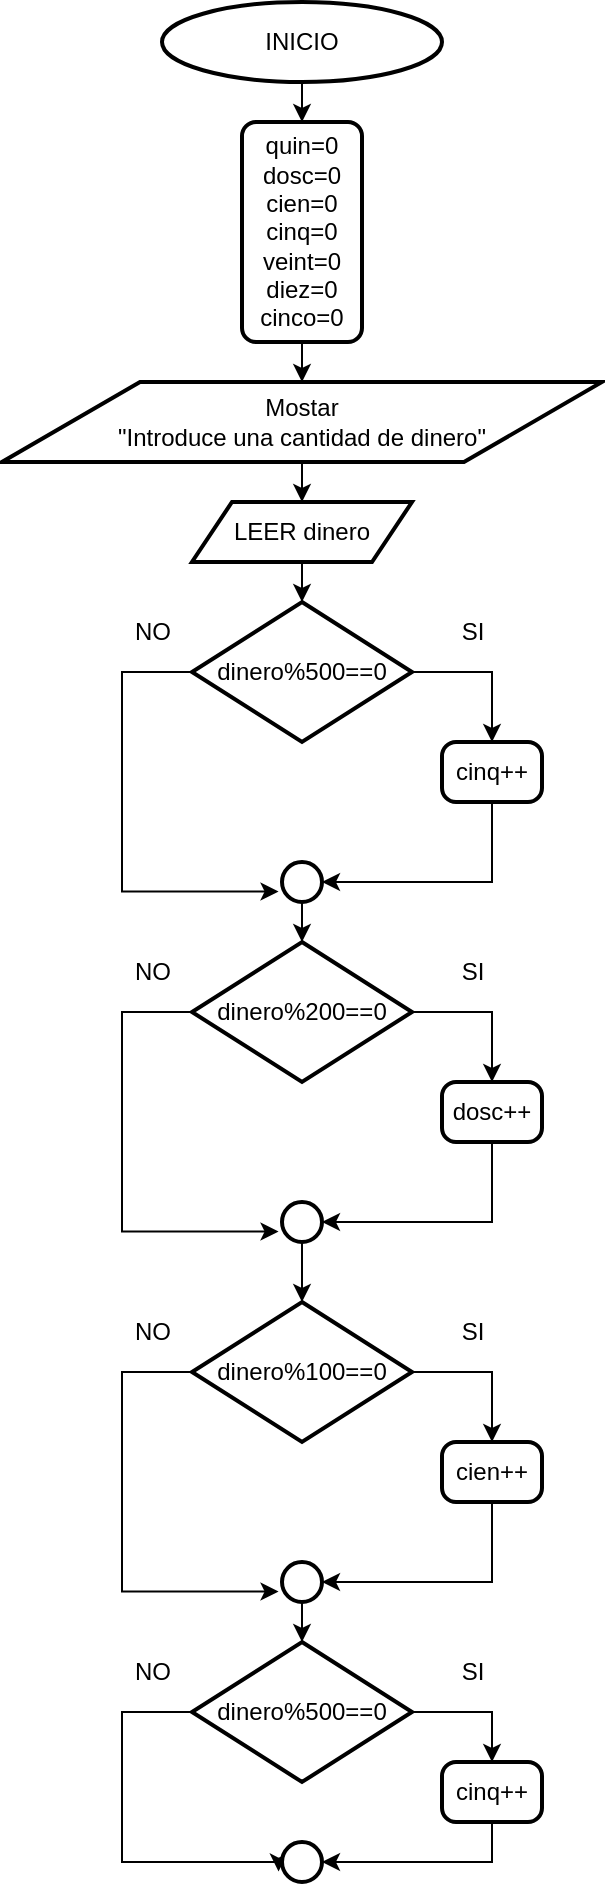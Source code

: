<mxfile version="20.4.0" type="device"><diagram id="C5RBs43oDa-KdzZeNtuy" name="Page-1"><mxGraphModel dx="760" dy="378" grid="1" gridSize="10" guides="1" tooltips="1" connect="1" arrows="1" fold="1" page="1" pageScale="1" pageWidth="827" pageHeight="1169" math="0" shadow="0"><root><mxCell id="WIyWlLk6GJQsqaUBKTNV-0"/><mxCell id="WIyWlLk6GJQsqaUBKTNV-1" parent="WIyWlLk6GJQsqaUBKTNV-0"/><mxCell id="zavWVkYOFrJg8n0pXz4R-3" value="" style="edgeStyle=orthogonalEdgeStyle;rounded=0;orthogonalLoop=1;jettySize=auto;html=1;" edge="1" parent="WIyWlLk6GJQsqaUBKTNV-1" source="zavWVkYOFrJg8n0pXz4R-1" target="zavWVkYOFrJg8n0pXz4R-2"><mxGeometry relative="1" as="geometry"/></mxCell><mxCell id="zavWVkYOFrJg8n0pXz4R-1" value="INICIO" style="strokeWidth=2;html=1;shape=mxgraph.flowchart.start_1;whiteSpace=wrap;" vertex="1" parent="WIyWlLk6GJQsqaUBKTNV-1"><mxGeometry x="310" y="40" width="140" height="40" as="geometry"/></mxCell><mxCell id="zavWVkYOFrJg8n0pXz4R-5" value="" style="edgeStyle=orthogonalEdgeStyle;rounded=0;orthogonalLoop=1;jettySize=auto;html=1;" edge="1" parent="WIyWlLk6GJQsqaUBKTNV-1" source="zavWVkYOFrJg8n0pXz4R-2" target="zavWVkYOFrJg8n0pXz4R-4"><mxGeometry relative="1" as="geometry"/></mxCell><mxCell id="zavWVkYOFrJg8n0pXz4R-2" value="&lt;div&gt;quin=0&lt;/div&gt;&lt;div&gt;dosc=0&lt;/div&gt;&lt;div&gt;cien=0&lt;/div&gt;&lt;div&gt;cinq=0&lt;/div&gt;&lt;div&gt;veint=0&lt;/div&gt;&lt;div&gt;diez=0&lt;/div&gt;&lt;div&gt;cinco=0&lt;br&gt;&lt;/div&gt;" style="rounded=1;whiteSpace=wrap;html=1;absoluteArcSize=1;arcSize=14;strokeWidth=2;" vertex="1" parent="WIyWlLk6GJQsqaUBKTNV-1"><mxGeometry x="350" y="100" width="60" height="110" as="geometry"/></mxCell><mxCell id="zavWVkYOFrJg8n0pXz4R-7" value="" style="edgeStyle=orthogonalEdgeStyle;rounded=0;orthogonalLoop=1;jettySize=auto;html=1;" edge="1" parent="WIyWlLk6GJQsqaUBKTNV-1" source="zavWVkYOFrJg8n0pXz4R-4" target="zavWVkYOFrJg8n0pXz4R-6"><mxGeometry relative="1" as="geometry"/></mxCell><mxCell id="zavWVkYOFrJg8n0pXz4R-4" value="&lt;div&gt;Mostar &lt;br&gt;&lt;/div&gt;&lt;div&gt;&quot;Introduce una cantidad de dinero&quot;&lt;br&gt;&lt;/div&gt;" style="shape=parallelogram;html=1;strokeWidth=2;perimeter=parallelogramPerimeter;whiteSpace=wrap;rounded=1;arcSize=0;size=0.23;" vertex="1" parent="WIyWlLk6GJQsqaUBKTNV-1"><mxGeometry x="230" y="230" width="300" height="40" as="geometry"/></mxCell><mxCell id="zavWVkYOFrJg8n0pXz4R-11" value="" style="edgeStyle=orthogonalEdgeStyle;rounded=0;orthogonalLoop=1;jettySize=auto;html=1;" edge="1" parent="WIyWlLk6GJQsqaUBKTNV-1" source="zavWVkYOFrJg8n0pXz4R-6" target="zavWVkYOFrJg8n0pXz4R-9"><mxGeometry relative="1" as="geometry"/></mxCell><mxCell id="zavWVkYOFrJg8n0pXz4R-6" value="LEER dinero" style="shape=parallelogram;perimeter=parallelogramPerimeter;whiteSpace=wrap;html=1;fixedSize=1;strokeWidth=2;rounded=1;arcSize=0;" vertex="1" parent="WIyWlLk6GJQsqaUBKTNV-1"><mxGeometry x="325" y="290" width="110" height="30" as="geometry"/></mxCell><mxCell id="zavWVkYOFrJg8n0pXz4R-15" style="edgeStyle=orthogonalEdgeStyle;rounded=0;orthogonalLoop=1;jettySize=auto;html=1;entryX=0.5;entryY=0;entryDx=0;entryDy=0;" edge="1" parent="WIyWlLk6GJQsqaUBKTNV-1" source="zavWVkYOFrJg8n0pXz4R-9" target="zavWVkYOFrJg8n0pXz4R-14"><mxGeometry relative="1" as="geometry"/></mxCell><mxCell id="zavWVkYOFrJg8n0pXz4R-16" style="edgeStyle=orthogonalEdgeStyle;rounded=0;orthogonalLoop=1;jettySize=auto;html=1;entryX=-0.086;entryY=0.738;entryDx=0;entryDy=0;entryPerimeter=0;" edge="1" parent="WIyWlLk6GJQsqaUBKTNV-1" source="zavWVkYOFrJg8n0pXz4R-9" target="zavWVkYOFrJg8n0pXz4R-17"><mxGeometry relative="1" as="geometry"><mxPoint x="290" y="480" as="targetPoint"/><Array as="points"><mxPoint x="290" y="375"/><mxPoint x="290" y="485"/></Array></mxGeometry></mxCell><mxCell id="zavWVkYOFrJg8n0pXz4R-9" value="dinero%500==0" style="strokeWidth=2;html=1;shape=mxgraph.flowchart.decision;whiteSpace=wrap;" vertex="1" parent="WIyWlLk6GJQsqaUBKTNV-1"><mxGeometry x="325" y="340" width="110" height="70" as="geometry"/></mxCell><mxCell id="zavWVkYOFrJg8n0pXz4R-12" value="SI" style="text;html=1;resizable=0;autosize=1;align=center;verticalAlign=middle;points=[];fillColor=none;strokeColor=none;rounded=0;" vertex="1" parent="WIyWlLk6GJQsqaUBKTNV-1"><mxGeometry x="450" y="340" width="30" height="30" as="geometry"/></mxCell><mxCell id="zavWVkYOFrJg8n0pXz4R-13" value="NO" style="text;html=1;resizable=0;autosize=1;align=center;verticalAlign=middle;points=[];fillColor=none;strokeColor=none;rounded=0;" vertex="1" parent="WIyWlLk6GJQsqaUBKTNV-1"><mxGeometry x="285" y="340" width="40" height="30" as="geometry"/></mxCell><mxCell id="zavWVkYOFrJg8n0pXz4R-18" style="edgeStyle=orthogonalEdgeStyle;rounded=0;orthogonalLoop=1;jettySize=auto;html=1;entryX=1;entryY=0.5;entryDx=0;entryDy=0;entryPerimeter=0;" edge="1" parent="WIyWlLk6GJQsqaUBKTNV-1" source="zavWVkYOFrJg8n0pXz4R-14" target="zavWVkYOFrJg8n0pXz4R-17"><mxGeometry relative="1" as="geometry"><Array as="points"><mxPoint x="475" y="480"/></Array></mxGeometry></mxCell><mxCell id="zavWVkYOFrJg8n0pXz4R-14" value="cinq++" style="rounded=1;whiteSpace=wrap;html=1;absoluteArcSize=1;arcSize=14;strokeWidth=2;" vertex="1" parent="WIyWlLk6GJQsqaUBKTNV-1"><mxGeometry x="450" y="410" width="50" height="30" as="geometry"/></mxCell><mxCell id="zavWVkYOFrJg8n0pXz4R-27" value="" style="edgeStyle=orthogonalEdgeStyle;rounded=0;orthogonalLoop=1;jettySize=auto;html=1;" edge="1" parent="WIyWlLk6GJQsqaUBKTNV-1" source="zavWVkYOFrJg8n0pXz4R-17" target="zavWVkYOFrJg8n0pXz4R-21"><mxGeometry relative="1" as="geometry"/></mxCell><mxCell id="zavWVkYOFrJg8n0pXz4R-17" value="" style="strokeWidth=2;html=1;shape=mxgraph.flowchart.start_2;whiteSpace=wrap;" vertex="1" parent="WIyWlLk6GJQsqaUBKTNV-1"><mxGeometry x="370" y="470" width="20" height="20" as="geometry"/></mxCell><mxCell id="zavWVkYOFrJg8n0pXz4R-19" style="edgeStyle=orthogonalEdgeStyle;rounded=0;orthogonalLoop=1;jettySize=auto;html=1;entryX=0.5;entryY=0;entryDx=0;entryDy=0;" edge="1" parent="WIyWlLk6GJQsqaUBKTNV-1" source="zavWVkYOFrJg8n0pXz4R-21" target="zavWVkYOFrJg8n0pXz4R-25"><mxGeometry relative="1" as="geometry"/></mxCell><mxCell id="zavWVkYOFrJg8n0pXz4R-20" style="edgeStyle=orthogonalEdgeStyle;rounded=0;orthogonalLoop=1;jettySize=auto;html=1;entryX=-0.086;entryY=0.738;entryDx=0;entryDy=0;entryPerimeter=0;" edge="1" parent="WIyWlLk6GJQsqaUBKTNV-1" source="zavWVkYOFrJg8n0pXz4R-21" target="zavWVkYOFrJg8n0pXz4R-26"><mxGeometry relative="1" as="geometry"><mxPoint x="290" y="650" as="targetPoint"/><Array as="points"><mxPoint x="290" y="545"/><mxPoint x="290" y="655"/></Array></mxGeometry></mxCell><mxCell id="zavWVkYOFrJg8n0pXz4R-21" value="dinero%200==0" style="strokeWidth=2;html=1;shape=mxgraph.flowchart.decision;whiteSpace=wrap;" vertex="1" parent="WIyWlLk6GJQsqaUBKTNV-1"><mxGeometry x="325" y="510" width="110" height="70" as="geometry"/></mxCell><mxCell id="zavWVkYOFrJg8n0pXz4R-22" value="SI" style="text;html=1;resizable=0;autosize=1;align=center;verticalAlign=middle;points=[];fillColor=none;strokeColor=none;rounded=0;" vertex="1" parent="WIyWlLk6GJQsqaUBKTNV-1"><mxGeometry x="450" y="510" width="30" height="30" as="geometry"/></mxCell><mxCell id="zavWVkYOFrJg8n0pXz4R-23" value="NO" style="text;html=1;resizable=0;autosize=1;align=center;verticalAlign=middle;points=[];fillColor=none;strokeColor=none;rounded=0;" vertex="1" parent="WIyWlLk6GJQsqaUBKTNV-1"><mxGeometry x="285" y="510" width="40" height="30" as="geometry"/></mxCell><mxCell id="zavWVkYOFrJg8n0pXz4R-24" style="edgeStyle=orthogonalEdgeStyle;rounded=0;orthogonalLoop=1;jettySize=auto;html=1;entryX=1;entryY=0.5;entryDx=0;entryDy=0;entryPerimeter=0;" edge="1" parent="WIyWlLk6GJQsqaUBKTNV-1" source="zavWVkYOFrJg8n0pXz4R-25" target="zavWVkYOFrJg8n0pXz4R-26"><mxGeometry relative="1" as="geometry"><Array as="points"><mxPoint x="475" y="650"/></Array></mxGeometry></mxCell><mxCell id="zavWVkYOFrJg8n0pXz4R-25" value="dosc++" style="rounded=1;whiteSpace=wrap;html=1;absoluteArcSize=1;arcSize=14;strokeWidth=2;" vertex="1" parent="WIyWlLk6GJQsqaUBKTNV-1"><mxGeometry x="450" y="580" width="50" height="30" as="geometry"/></mxCell><mxCell id="zavWVkYOFrJg8n0pXz4R-36" value="" style="edgeStyle=orthogonalEdgeStyle;rounded=0;orthogonalLoop=1;jettySize=auto;html=1;" edge="1" parent="WIyWlLk6GJQsqaUBKTNV-1" source="zavWVkYOFrJg8n0pXz4R-26" target="zavWVkYOFrJg8n0pXz4R-30"><mxGeometry relative="1" as="geometry"/></mxCell><mxCell id="zavWVkYOFrJg8n0pXz4R-26" value="" style="strokeWidth=2;html=1;shape=mxgraph.flowchart.start_2;whiteSpace=wrap;" vertex="1" parent="WIyWlLk6GJQsqaUBKTNV-1"><mxGeometry x="370" y="640" width="20" height="20" as="geometry"/></mxCell><mxCell id="zavWVkYOFrJg8n0pXz4R-28" style="edgeStyle=orthogonalEdgeStyle;rounded=0;orthogonalLoop=1;jettySize=auto;html=1;entryX=0.5;entryY=0;entryDx=0;entryDy=0;" edge="1" parent="WIyWlLk6GJQsqaUBKTNV-1" source="zavWVkYOFrJg8n0pXz4R-30" target="zavWVkYOFrJg8n0pXz4R-34"><mxGeometry relative="1" as="geometry"/></mxCell><mxCell id="zavWVkYOFrJg8n0pXz4R-29" style="edgeStyle=orthogonalEdgeStyle;rounded=0;orthogonalLoop=1;jettySize=auto;html=1;entryX=-0.086;entryY=0.738;entryDx=0;entryDy=0;entryPerimeter=0;" edge="1" parent="WIyWlLk6GJQsqaUBKTNV-1" source="zavWVkYOFrJg8n0pXz4R-30" target="zavWVkYOFrJg8n0pXz4R-35"><mxGeometry relative="1" as="geometry"><mxPoint x="290" y="830" as="targetPoint"/><Array as="points"><mxPoint x="290" y="725"/><mxPoint x="290" y="835"/></Array></mxGeometry></mxCell><mxCell id="zavWVkYOFrJg8n0pXz4R-30" value="dinero%100==0" style="strokeWidth=2;html=1;shape=mxgraph.flowchart.decision;whiteSpace=wrap;" vertex="1" parent="WIyWlLk6GJQsqaUBKTNV-1"><mxGeometry x="325" y="690" width="110" height="70" as="geometry"/></mxCell><mxCell id="zavWVkYOFrJg8n0pXz4R-31" value="SI" style="text;html=1;resizable=0;autosize=1;align=center;verticalAlign=middle;points=[];fillColor=none;strokeColor=none;rounded=0;" vertex="1" parent="WIyWlLk6GJQsqaUBKTNV-1"><mxGeometry x="450" y="690" width="30" height="30" as="geometry"/></mxCell><mxCell id="zavWVkYOFrJg8n0pXz4R-32" value="NO" style="text;html=1;resizable=0;autosize=1;align=center;verticalAlign=middle;points=[];fillColor=none;strokeColor=none;rounded=0;" vertex="1" parent="WIyWlLk6GJQsqaUBKTNV-1"><mxGeometry x="285" y="690" width="40" height="30" as="geometry"/></mxCell><mxCell id="zavWVkYOFrJg8n0pXz4R-33" style="edgeStyle=orthogonalEdgeStyle;rounded=0;orthogonalLoop=1;jettySize=auto;html=1;entryX=1;entryY=0.5;entryDx=0;entryDy=0;entryPerimeter=0;" edge="1" parent="WIyWlLk6GJQsqaUBKTNV-1" source="zavWVkYOFrJg8n0pXz4R-34" target="zavWVkYOFrJg8n0pXz4R-35"><mxGeometry relative="1" as="geometry"><Array as="points"><mxPoint x="475" y="830"/></Array></mxGeometry></mxCell><mxCell id="zavWVkYOFrJg8n0pXz4R-34" value="cien++" style="rounded=1;whiteSpace=wrap;html=1;absoluteArcSize=1;arcSize=14;strokeWidth=2;" vertex="1" parent="WIyWlLk6GJQsqaUBKTNV-1"><mxGeometry x="450" y="760" width="50" height="30" as="geometry"/></mxCell><mxCell id="zavWVkYOFrJg8n0pXz4R-45" value="" style="edgeStyle=orthogonalEdgeStyle;rounded=0;orthogonalLoop=1;jettySize=auto;html=1;" edge="1" parent="WIyWlLk6GJQsqaUBKTNV-1" source="zavWVkYOFrJg8n0pXz4R-35" target="zavWVkYOFrJg8n0pXz4R-39"><mxGeometry relative="1" as="geometry"/></mxCell><mxCell id="zavWVkYOFrJg8n0pXz4R-35" value="" style="strokeWidth=2;html=1;shape=mxgraph.flowchart.start_2;whiteSpace=wrap;" vertex="1" parent="WIyWlLk6GJQsqaUBKTNV-1"><mxGeometry x="370" y="820" width="20" height="20" as="geometry"/></mxCell><mxCell id="zavWVkYOFrJg8n0pXz4R-37" style="edgeStyle=orthogonalEdgeStyle;rounded=0;orthogonalLoop=1;jettySize=auto;html=1;entryX=0.5;entryY=0;entryDx=0;entryDy=0;" edge="1" parent="WIyWlLk6GJQsqaUBKTNV-1" source="zavWVkYOFrJg8n0pXz4R-39" target="zavWVkYOFrJg8n0pXz4R-43"><mxGeometry relative="1" as="geometry"/></mxCell><mxCell id="zavWVkYOFrJg8n0pXz4R-38" style="edgeStyle=orthogonalEdgeStyle;rounded=0;orthogonalLoop=1;jettySize=auto;html=1;entryX=-0.086;entryY=0.738;entryDx=0;entryDy=0;entryPerimeter=0;" edge="1" parent="WIyWlLk6GJQsqaUBKTNV-1" source="zavWVkYOFrJg8n0pXz4R-39" target="zavWVkYOFrJg8n0pXz4R-44"><mxGeometry relative="1" as="geometry"><mxPoint x="290" y="1000" as="targetPoint"/><Array as="points"><mxPoint x="290" y="895"/><mxPoint x="290" y="970"/><mxPoint x="368" y="970"/></Array></mxGeometry></mxCell><mxCell id="zavWVkYOFrJg8n0pXz4R-39" value="dinero%500==0" style="strokeWidth=2;html=1;shape=mxgraph.flowchart.decision;whiteSpace=wrap;" vertex="1" parent="WIyWlLk6GJQsqaUBKTNV-1"><mxGeometry x="325" y="860" width="110" height="70" as="geometry"/></mxCell><mxCell id="zavWVkYOFrJg8n0pXz4R-40" value="SI" style="text;html=1;resizable=0;autosize=1;align=center;verticalAlign=middle;points=[];fillColor=none;strokeColor=none;rounded=0;" vertex="1" parent="WIyWlLk6GJQsqaUBKTNV-1"><mxGeometry x="450" y="860" width="30" height="30" as="geometry"/></mxCell><mxCell id="zavWVkYOFrJg8n0pXz4R-41" value="NO" style="text;html=1;resizable=0;autosize=1;align=center;verticalAlign=middle;points=[];fillColor=none;strokeColor=none;rounded=0;" vertex="1" parent="WIyWlLk6GJQsqaUBKTNV-1"><mxGeometry x="285" y="860" width="40" height="30" as="geometry"/></mxCell><mxCell id="zavWVkYOFrJg8n0pXz4R-42" style="edgeStyle=orthogonalEdgeStyle;rounded=0;orthogonalLoop=1;jettySize=auto;html=1;entryX=1;entryY=0.5;entryDx=0;entryDy=0;entryPerimeter=0;" edge="1" parent="WIyWlLk6GJQsqaUBKTNV-1" source="zavWVkYOFrJg8n0pXz4R-43" target="zavWVkYOFrJg8n0pXz4R-44"><mxGeometry relative="1" as="geometry"><Array as="points"><mxPoint x="475" y="970"/><mxPoint x="390" y="970"/></Array></mxGeometry></mxCell><mxCell id="zavWVkYOFrJg8n0pXz4R-43" value="cinq++" style="rounded=1;whiteSpace=wrap;html=1;absoluteArcSize=1;arcSize=14;strokeWidth=2;" vertex="1" parent="WIyWlLk6GJQsqaUBKTNV-1"><mxGeometry x="450" y="920" width="50" height="30" as="geometry"/></mxCell><mxCell id="zavWVkYOFrJg8n0pXz4R-44" value="" style="strokeWidth=2;html=1;shape=mxgraph.flowchart.start_2;whiteSpace=wrap;" vertex="1" parent="WIyWlLk6GJQsqaUBKTNV-1"><mxGeometry x="370" y="960" width="20" height="20" as="geometry"/></mxCell></root></mxGraphModel></diagram></mxfile>